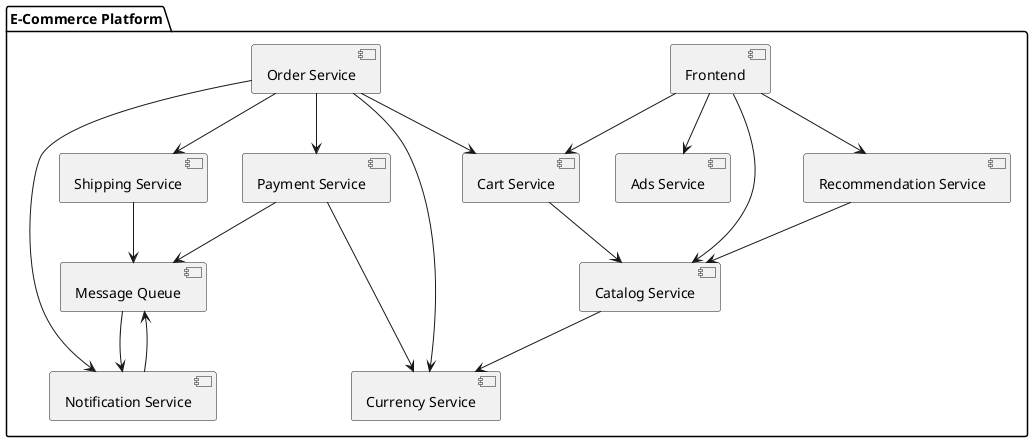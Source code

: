 @startuml
package "E-Commerce Platform" {
    [Frontend] as Frontend
    [Catalog Service] as Catalog
    [Cart Service] as Cart
    [Order Service] as Order
    [Payment Service] as Payment
    [Shipping Service] as Shipping
    [Currency Service] as Currency
    [Recommendation Service] as Recommendation
    [Ads Service] as Ads
    [Notification Service] as Notification
    [Message Queue] as MQ

    Frontend --> Catalog
    Frontend --> Cart
    Frontend --> Recommendation
    Frontend --> Ads

    Cart --> Catalog
    Order --> Cart

    Order --> Payment
    Order --> Shipping
    Order --> Notification

    Payment --> MQ
    Shipping --> MQ
    Notification --> MQ

    Recommendation --> Catalog
    Catalog --> Currency
    Payment --> Currency
    Order --> Currency

    MQ --> Notification
}
@enduml
